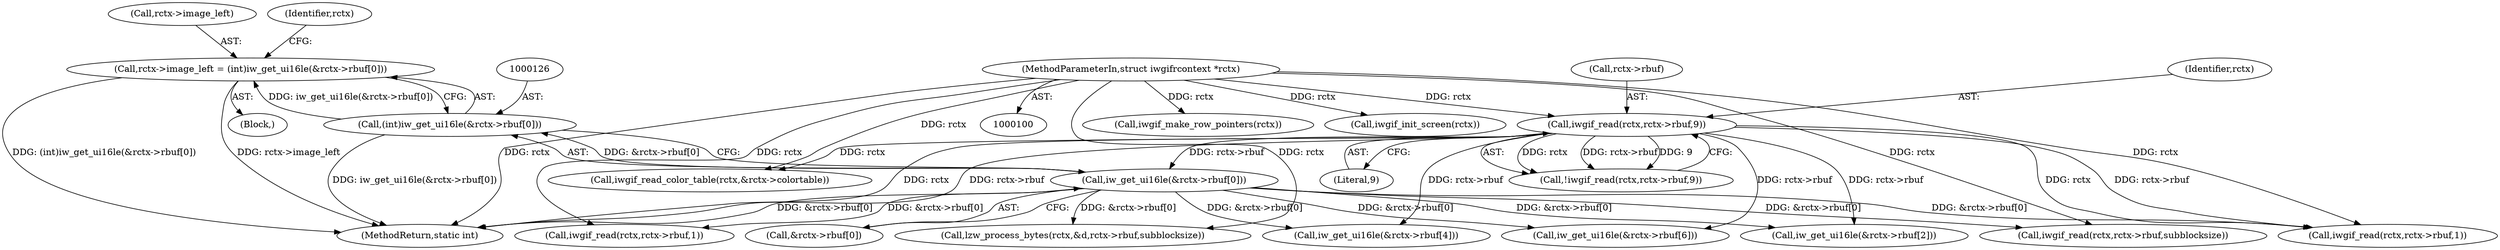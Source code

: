 digraph "0_imageworsener_ca3356eb49fee03e2eaf6b6aff826988c1122d93@pointer" {
"1000121" [label="(Call,rctx->image_left = (int)iw_get_ui16le(&rctx->rbuf[0]))"];
"1000125" [label="(Call,(int)iw_get_ui16le(&rctx->rbuf[0]))"];
"1000127" [label="(Call,iw_get_ui16le(&rctx->rbuf[0]))"];
"1000114" [label="(Call,iwgif_read(rctx,rctx->rbuf,9))"];
"1000101" [label="(MethodParameterIn,struct iwgifrcontext *rctx)"];
"1000121" [label="(Call,rctx->image_left = (int)iw_get_ui16le(&rctx->rbuf[0]))"];
"1000345" [label="(Call,iwgif_read(rctx,rctx->rbuf,1))"];
"1000153" [label="(Call,iw_get_ui16le(&rctx->rbuf[4]))"];
"1000330" [label="(Call,iwgif_make_row_pointers(rctx))"];
"1000277" [label="(Call,iwgif_read(rctx,rctx->rbuf,1))"];
"1000114" [label="(Call,iwgif_read(rctx,rctx->rbuf,9))"];
"1000113" [label="(Call,!iwgif_read(rctx,rctx->rbuf,9))"];
"1000115" [label="(Identifier,rctx)"];
"1000140" [label="(Call,iw_get_ui16le(&rctx->rbuf[2]))"];
"1000310" [label="(Call,iwgif_init_screen(rctx))"];
"1000122" [label="(Call,rctx->image_left)"];
"1000116" [label="(Call,rctx->rbuf)"];
"1000101" [label="(MethodParameterIn,struct iwgifrcontext *rctx)"];
"1000102" [label="(Block,)"];
"1000136" [label="(Identifier,rctx)"];
"1000119" [label="(Literal,9)"];
"1000127" [label="(Call,iw_get_ui16le(&rctx->rbuf[0]))"];
"1000406" [label="(MethodReturn,static int)"];
"1000377" [label="(Call,lzw_process_bytes(rctx,&d,rctx->rbuf,subblocksize))"];
"1000250" [label="(Call,iwgif_read_color_table(rctx,&rctx->colortable))"];
"1000166" [label="(Call,iw_get_ui16le(&rctx->rbuf[6]))"];
"1000368" [label="(Call,iwgif_read(rctx,rctx->rbuf,subblocksize))"];
"1000125" [label="(Call,(int)iw_get_ui16le(&rctx->rbuf[0]))"];
"1000128" [label="(Call,&rctx->rbuf[0])"];
"1000121" -> "1000102"  [label="AST: "];
"1000121" -> "1000125"  [label="CFG: "];
"1000122" -> "1000121"  [label="AST: "];
"1000125" -> "1000121"  [label="AST: "];
"1000136" -> "1000121"  [label="CFG: "];
"1000121" -> "1000406"  [label="DDG: (int)iw_get_ui16le(&rctx->rbuf[0])"];
"1000121" -> "1000406"  [label="DDG: rctx->image_left"];
"1000125" -> "1000121"  [label="DDG: iw_get_ui16le(&rctx->rbuf[0])"];
"1000125" -> "1000127"  [label="CFG: "];
"1000126" -> "1000125"  [label="AST: "];
"1000127" -> "1000125"  [label="AST: "];
"1000125" -> "1000406"  [label="DDG: iw_get_ui16le(&rctx->rbuf[0])"];
"1000127" -> "1000125"  [label="DDG: &rctx->rbuf[0]"];
"1000127" -> "1000128"  [label="CFG: "];
"1000128" -> "1000127"  [label="AST: "];
"1000127" -> "1000406"  [label="DDG: &rctx->rbuf[0]"];
"1000114" -> "1000127"  [label="DDG: rctx->rbuf"];
"1000127" -> "1000140"  [label="DDG: &rctx->rbuf[0]"];
"1000127" -> "1000153"  [label="DDG: &rctx->rbuf[0]"];
"1000127" -> "1000166"  [label="DDG: &rctx->rbuf[0]"];
"1000127" -> "1000277"  [label="DDG: &rctx->rbuf[0]"];
"1000127" -> "1000345"  [label="DDG: &rctx->rbuf[0]"];
"1000127" -> "1000368"  [label="DDG: &rctx->rbuf[0]"];
"1000127" -> "1000377"  [label="DDG: &rctx->rbuf[0]"];
"1000114" -> "1000113"  [label="AST: "];
"1000114" -> "1000119"  [label="CFG: "];
"1000115" -> "1000114"  [label="AST: "];
"1000116" -> "1000114"  [label="AST: "];
"1000119" -> "1000114"  [label="AST: "];
"1000113" -> "1000114"  [label="CFG: "];
"1000114" -> "1000406"  [label="DDG: rctx"];
"1000114" -> "1000406"  [label="DDG: rctx->rbuf"];
"1000114" -> "1000113"  [label="DDG: rctx"];
"1000114" -> "1000113"  [label="DDG: rctx->rbuf"];
"1000114" -> "1000113"  [label="DDG: 9"];
"1000101" -> "1000114"  [label="DDG: rctx"];
"1000114" -> "1000140"  [label="DDG: rctx->rbuf"];
"1000114" -> "1000153"  [label="DDG: rctx->rbuf"];
"1000114" -> "1000166"  [label="DDG: rctx->rbuf"];
"1000114" -> "1000250"  [label="DDG: rctx"];
"1000114" -> "1000277"  [label="DDG: rctx"];
"1000114" -> "1000277"  [label="DDG: rctx->rbuf"];
"1000101" -> "1000100"  [label="AST: "];
"1000101" -> "1000406"  [label="DDG: rctx"];
"1000101" -> "1000250"  [label="DDG: rctx"];
"1000101" -> "1000277"  [label="DDG: rctx"];
"1000101" -> "1000310"  [label="DDG: rctx"];
"1000101" -> "1000330"  [label="DDG: rctx"];
"1000101" -> "1000345"  [label="DDG: rctx"];
"1000101" -> "1000368"  [label="DDG: rctx"];
"1000101" -> "1000377"  [label="DDG: rctx"];
}
